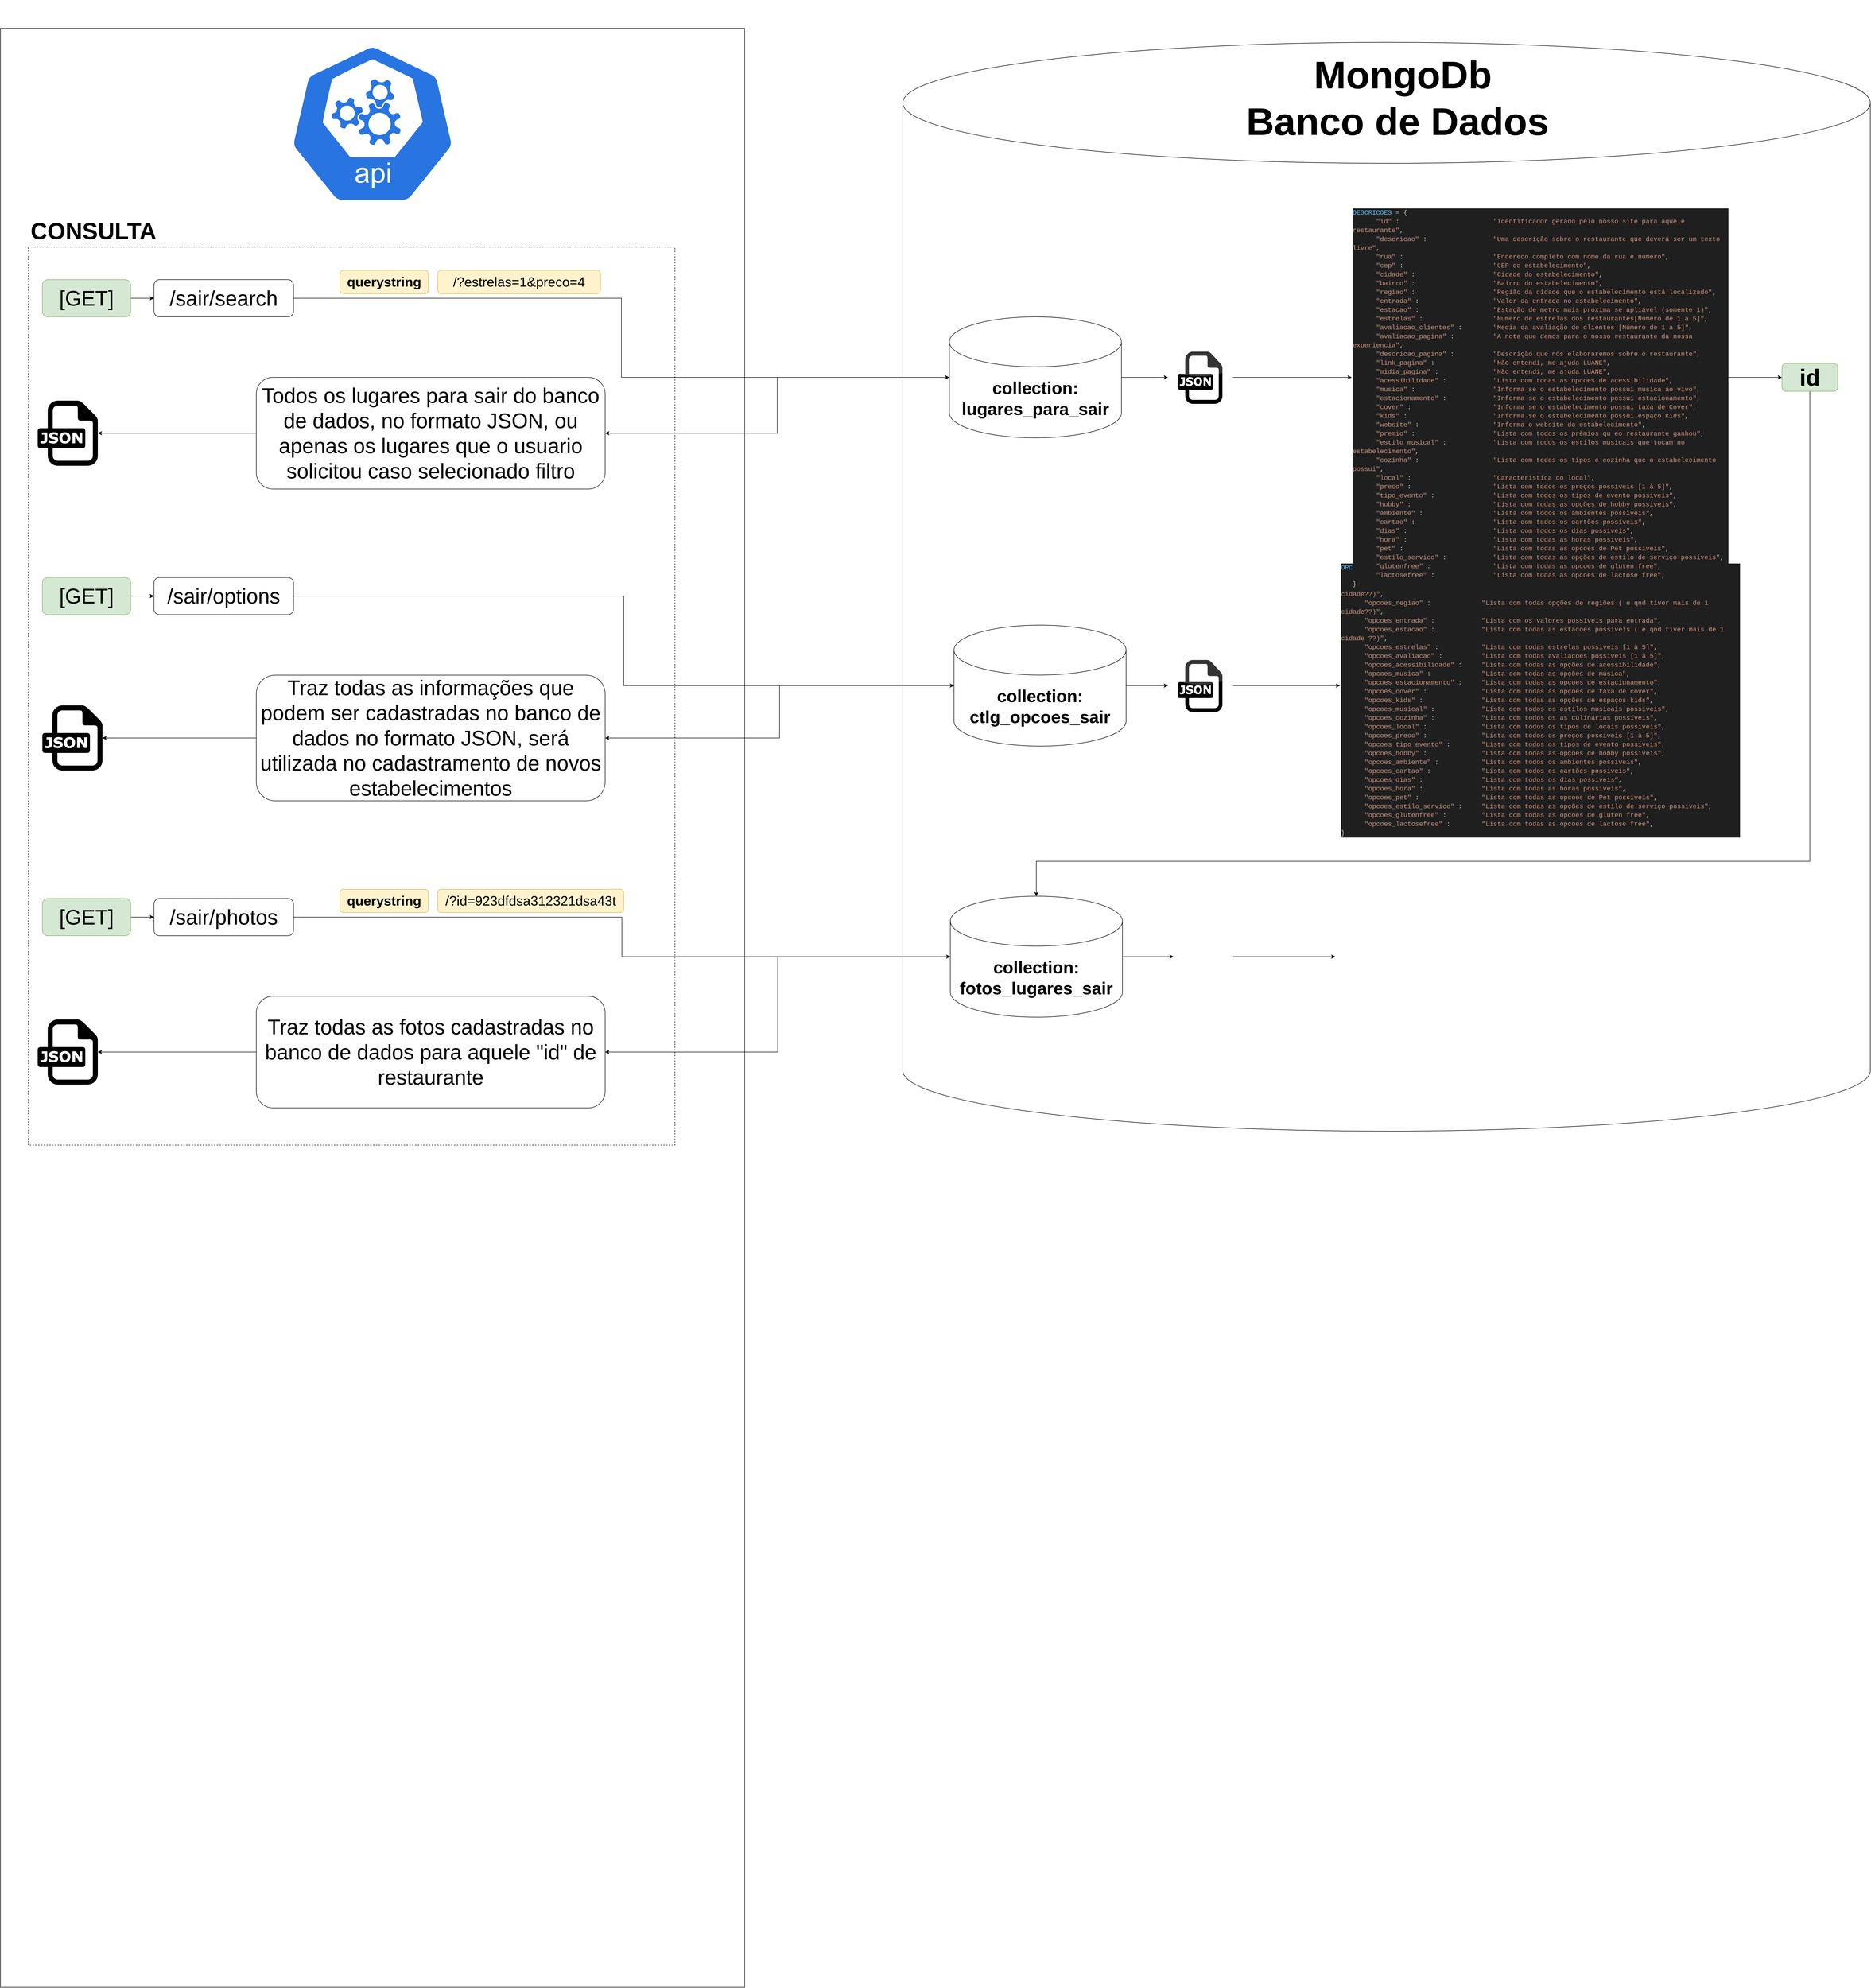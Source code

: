 <mxfile version="22.1.3" type="github">
  <diagram name="Travel And Dine - Banco de Dados" id="l2abdUlIpdZk-L6hSmc2">
    <mxGraphModel dx="3520" dy="2380" grid="1" gridSize="10" guides="1" tooltips="1" connect="1" arrows="1" fold="1" page="1" pageScale="1" pageWidth="50000" pageHeight="50000" math="0" shadow="0">
      <root>
        <mxCell id="0" />
        <mxCell id="1" parent="0" />
        <mxCell id="otfIkombBEl5gzPAVcly-38" value="" style="rounded=1;whiteSpace=wrap;html=1;arcSize=0;" vertex="1" parent="1">
          <mxGeometry x="2610" y="120" width="1600" height="4210" as="geometry" />
        </mxCell>
        <mxCell id="otfIkombBEl5gzPAVcly-69" value="" style="rounded=0;whiteSpace=wrap;html=1;dashed=1;" vertex="1" parent="1">
          <mxGeometry x="2670" y="590" width="1390" height="1930" as="geometry" />
        </mxCell>
        <mxCell id="otfIkombBEl5gzPAVcly-1" value="" style="shape=cylinder3;whiteSpace=wrap;html=1;boundedLbl=1;backgroundOutline=1;size=130;" vertex="1" parent="1">
          <mxGeometry x="4550" y="150" width="2080" height="2340" as="geometry" />
        </mxCell>
        <mxCell id="otfIkombBEl5gzPAVcly-2" value="&lt;span style=&quot;font-size: 83px;&quot;&gt;&lt;b style=&quot;font-size: 83px;&quot;&gt;MongoDb &lt;br&gt;Banco de Dados&amp;nbsp;&lt;/b&gt;&lt;/span&gt;" style="text;html=1;strokeColor=none;fillColor=none;align=center;verticalAlign=middle;whiteSpace=wrap;rounded=0;fontSize=83;" vertex="1" parent="1">
          <mxGeometry x="4975" y="170" width="1300" height="200" as="geometry" />
        </mxCell>
        <mxCell id="otfIkombBEl5gzPAVcly-12" style="edgeStyle=orthogonalEdgeStyle;rounded=0;orthogonalLoop=1;jettySize=auto;html=1;" edge="1" parent="1" source="otfIkombBEl5gzPAVcly-4" target="otfIkombBEl5gzPAVcly-10">
          <mxGeometry relative="1" as="geometry" />
        </mxCell>
        <mxCell id="otfIkombBEl5gzPAVcly-44" style="edgeStyle=orthogonalEdgeStyle;rounded=0;orthogonalLoop=1;jettySize=auto;html=1;entryX=1;entryY=0.5;entryDx=0;entryDy=0;" edge="1" parent="1" source="otfIkombBEl5gzPAVcly-4" target="otfIkombBEl5gzPAVcly-43">
          <mxGeometry relative="1" as="geometry" />
        </mxCell>
        <mxCell id="otfIkombBEl5gzPAVcly-4" value="collection:&lt;br style=&quot;font-size: 37px;&quot;&gt;lugares_para_sair" style="shape=cylinder3;whiteSpace=wrap;html=1;boundedLbl=1;backgroundOutline=1;size=53.667;fontSize=37;fontStyle=1" vertex="1" parent="1">
          <mxGeometry x="4650" y="740" width="370" height="260" as="geometry" />
        </mxCell>
        <mxCell id="otfIkombBEl5gzPAVcly-19" style="edgeStyle=orthogonalEdgeStyle;rounded=0;orthogonalLoop=1;jettySize=auto;html=1;" edge="1" parent="1" source="otfIkombBEl5gzPAVcly-5" target="otfIkombBEl5gzPAVcly-18">
          <mxGeometry relative="1" as="geometry" />
        </mxCell>
        <mxCell id="otfIkombBEl5gzPAVcly-58" style="edgeStyle=orthogonalEdgeStyle;rounded=0;orthogonalLoop=1;jettySize=auto;html=1;entryX=1;entryY=0.5;entryDx=0;entryDy=0;" edge="1" parent="1" source="otfIkombBEl5gzPAVcly-5" target="otfIkombBEl5gzPAVcly-53">
          <mxGeometry relative="1" as="geometry" />
        </mxCell>
        <mxCell id="otfIkombBEl5gzPAVcly-5" value="collection:&lt;br style=&quot;border-color: var(--border-color);&quot;&gt;ctlg_opcoes_sair" style="shape=cylinder3;whiteSpace=wrap;html=1;boundedLbl=1;backgroundOutline=1;size=53.667;fontSize=37;fontStyle=1" vertex="1" parent="1">
          <mxGeometry x="4660" y="1402.5" width="370" height="260" as="geometry" />
        </mxCell>
        <mxCell id="otfIkombBEl5gzPAVcly-28" value="" style="edgeStyle=orthogonalEdgeStyle;rounded=0;orthogonalLoop=1;jettySize=auto;html=1;" edge="1" parent="1" source="otfIkombBEl5gzPAVcly-8" target="otfIkombBEl5gzPAVcly-27">
          <mxGeometry relative="1" as="geometry" />
        </mxCell>
        <mxCell id="otfIkombBEl5gzPAVcly-68" style="edgeStyle=orthogonalEdgeStyle;rounded=0;orthogonalLoop=1;jettySize=auto;html=1;entryX=1;entryY=0.5;entryDx=0;entryDy=0;" edge="1" parent="1" source="otfIkombBEl5gzPAVcly-8" target="otfIkombBEl5gzPAVcly-63">
          <mxGeometry relative="1" as="geometry" />
        </mxCell>
        <mxCell id="otfIkombBEl5gzPAVcly-8" value="collection:&lt;br style=&quot;font-size: 37px;&quot;&gt;fotos_lugares_sair" style="shape=cylinder3;whiteSpace=wrap;html=1;boundedLbl=1;backgroundOutline=1;size=53.667;fontSize=37;fontStyle=1" vertex="1" parent="1">
          <mxGeometry x="4652.13" y="1985" width="370" height="260" as="geometry" />
        </mxCell>
        <mxCell id="otfIkombBEl5gzPAVcly-24" style="edgeStyle=orthogonalEdgeStyle;rounded=0;orthogonalLoop=1;jettySize=auto;html=1;entryX=0;entryY=0.5;entryDx=0;entryDy=0;" edge="1" parent="1" source="otfIkombBEl5gzPAVcly-10" target="otfIkombBEl5gzPAVcly-23">
          <mxGeometry relative="1" as="geometry" />
        </mxCell>
        <mxCell id="otfIkombBEl5gzPAVcly-10" value="" style="dashed=0;outlineConnect=0;html=1;align=center;labelPosition=center;verticalLabelPosition=bottom;verticalAlign=top;shape=mxgraph.webicons.json;gradientColor=none;fillColor=none;" vertex="1" parent="1">
          <mxGeometry x="5120" y="795" width="140.13" height="150" as="geometry" />
        </mxCell>
        <mxCell id="otfIkombBEl5gzPAVcly-22" style="edgeStyle=orthogonalEdgeStyle;rounded=0;orthogonalLoop=1;jettySize=auto;html=1;" edge="1" parent="1" source="otfIkombBEl5gzPAVcly-18" target="otfIkombBEl5gzPAVcly-21">
          <mxGeometry relative="1" as="geometry" />
        </mxCell>
        <mxCell id="otfIkombBEl5gzPAVcly-18" value="" style="dashed=0;outlineConnect=0;html=1;align=center;labelPosition=center;verticalLabelPosition=bottom;verticalAlign=top;shape=mxgraph.webicons.json;gradientColor=none;fillColor=none;" vertex="1" parent="1">
          <mxGeometry x="5120" y="1457.5" width="140.13" height="150" as="geometry" />
        </mxCell>
        <mxCell id="otfIkombBEl5gzPAVcly-21" value="&lt;div style=&quot;color: rgb(204, 204, 204); background-color: rgb(31, 31, 31); font-family: Consolas, &amp;quot;Courier New&amp;quot;, monospace; font-weight: normal; font-size: 14px; line-height: 19px;&quot;&gt;&lt;div&gt;&lt;span style=&quot;color: #4fc1ff;&quot;&gt;OPCOES_DESCRICAO&lt;/span&gt;&lt;span style=&quot;color: #cccccc;&quot;&gt; &lt;/span&gt;&lt;span style=&quot;color: #d4d4d4;&quot;&gt;=&lt;/span&gt;&lt;span style=&quot;color: #cccccc;&quot;&gt; {&lt;/span&gt;&lt;/div&gt;&lt;div&gt;&lt;span style=&quot;color: #cccccc;&quot;&gt;&amp;nbsp; &amp;nbsp; &amp;nbsp; &lt;/span&gt;&lt;span style=&quot;color: #ce9178;&quot;&gt;&quot;opcoes_cidades&quot;&lt;/span&gt;&lt;span style=&quot;color: #cccccc;&quot;&gt; : &amp;nbsp; &amp;nbsp; &amp;nbsp; &amp;nbsp; &amp;nbsp; &amp;nbsp;&lt;/span&gt;&lt;span style=&quot;color: #ce9178;&quot;&gt;&quot;Lista com todas opções de cidades&quot;&lt;/span&gt;&lt;span style=&quot;color: #cccccc;&quot;&gt;,&lt;/span&gt;&lt;/div&gt;&lt;div&gt;&lt;span style=&quot;color: #cccccc;&quot;&gt;&amp;nbsp; &amp;nbsp; &amp;nbsp; &lt;/span&gt;&lt;span style=&quot;color: #ce9178;&quot;&gt;&quot;opcoes_bairro&quot;&lt;/span&gt;&lt;span style=&quot;color: #cccccc;&quot;&gt; : &amp;nbsp; &amp;nbsp; &amp;nbsp; &amp;nbsp; &amp;nbsp; &amp;nbsp; &lt;/span&gt;&lt;span style=&quot;color: #ce9178;&quot;&gt;&quot;Lista com todas opções de bairro ( e qnd tiver mais de 1 cidade??)&quot;&lt;/span&gt;&lt;span style=&quot;color: #cccccc;&quot;&gt;,&lt;/span&gt;&lt;/div&gt;&lt;div&gt;&lt;span style=&quot;color: #cccccc;&quot;&gt;&amp;nbsp; &amp;nbsp; &amp;nbsp; &lt;/span&gt;&lt;span style=&quot;color: #ce9178;&quot;&gt;&quot;opcoes_regiao&quot;&lt;/span&gt;&lt;span style=&quot;color: #cccccc;&quot;&gt; : &amp;nbsp; &amp;nbsp; &amp;nbsp; &amp;nbsp; &amp;nbsp; &amp;nbsp; &lt;/span&gt;&lt;span style=&quot;color: #ce9178;&quot;&gt;&quot;Lista com todas opções de regiões ( e qnd tiver mais de 1 cidade??)&quot;&lt;/span&gt;&lt;span style=&quot;color: #cccccc;&quot;&gt;,&lt;/span&gt;&lt;/div&gt;&lt;div&gt;&lt;span style=&quot;color: #cccccc;&quot;&gt;&amp;nbsp; &amp;nbsp; &amp;nbsp; &lt;/span&gt;&lt;span style=&quot;color: #ce9178;&quot;&gt;&quot;opcoes_entrada&quot;&lt;/span&gt;&lt;span style=&quot;color: #cccccc;&quot;&gt; : &amp;nbsp; &amp;nbsp; &amp;nbsp; &amp;nbsp; &amp;nbsp; &amp;nbsp;&lt;/span&gt;&lt;span style=&quot;color: #ce9178;&quot;&gt;&quot;Lista com os valores possíveis para entrada&quot;&lt;/span&gt;&lt;span style=&quot;color: #cccccc;&quot;&gt;,&lt;/span&gt;&lt;/div&gt;&lt;div&gt;&lt;span style=&quot;color: #cccccc;&quot;&gt;&amp;nbsp; &amp;nbsp; &amp;nbsp; &lt;/span&gt;&lt;span style=&quot;color: #ce9178;&quot;&gt;&quot;opcoes_estacao&quot;&lt;/span&gt;&lt;span style=&quot;color: #cccccc;&quot;&gt; : &amp;nbsp; &amp;nbsp; &amp;nbsp; &amp;nbsp; &amp;nbsp; &amp;nbsp;&lt;/span&gt;&lt;span style=&quot;color: #ce9178;&quot;&gt;&quot;Lista com todas as estacoes possiveis ( e qnd tiver mais de 1 cidade ??)&quot;&lt;/span&gt;&lt;span style=&quot;color: #cccccc;&quot;&gt;,&lt;/span&gt;&lt;/div&gt;&lt;div&gt;&lt;span style=&quot;color: #cccccc;&quot;&gt;&amp;nbsp; &amp;nbsp; &amp;nbsp; &lt;/span&gt;&lt;span style=&quot;color: #ce9178;&quot;&gt;&quot;opcoes_estrelas&quot;&lt;/span&gt;&lt;span style=&quot;color: #cccccc;&quot;&gt; : &amp;nbsp; &amp;nbsp; &amp;nbsp; &amp;nbsp; &amp;nbsp; &lt;/span&gt;&lt;span style=&quot;color: #ce9178;&quot;&gt;&quot;Lista com todas estrelas possiveis [1 à 5]&quot;&lt;/span&gt;&lt;span style=&quot;color: #cccccc;&quot;&gt;,&lt;/span&gt;&lt;/div&gt;&lt;div&gt;&lt;span style=&quot;color: #cccccc;&quot;&gt;&amp;nbsp; &amp;nbsp; &amp;nbsp; &lt;/span&gt;&lt;span style=&quot;color: #ce9178;&quot;&gt;&quot;opcoes_avaliacao&quot;&lt;/span&gt;&lt;span style=&quot;color: #cccccc;&quot;&gt; : &amp;nbsp; &amp;nbsp; &amp;nbsp; &amp;nbsp; &amp;nbsp;&lt;/span&gt;&lt;span style=&quot;color: #ce9178;&quot;&gt;&quot;Lista com todas avaliacoes possiveis [1 à 5]&quot;&lt;/span&gt;&lt;span style=&quot;color: #cccccc;&quot;&gt;,&lt;/span&gt;&lt;/div&gt;&lt;div&gt;&lt;span style=&quot;color: #cccccc;&quot;&gt;&amp;nbsp; &amp;nbsp; &amp;nbsp; &lt;/span&gt;&lt;span style=&quot;color: #ce9178;&quot;&gt;&quot;opcoes_acessibilidade&quot;&lt;/span&gt;&lt;span style=&quot;color: #cccccc;&quot;&gt; : &amp;nbsp; &amp;nbsp; &lt;/span&gt;&lt;span style=&quot;color: #ce9178;&quot;&gt;&quot;Lista com todas as opções de acessibilidade&quot;&lt;/span&gt;&lt;span style=&quot;color: #cccccc;&quot;&gt;,&lt;/span&gt;&lt;/div&gt;&lt;div&gt;&lt;span style=&quot;color: #cccccc;&quot;&gt;&amp;nbsp; &amp;nbsp; &amp;nbsp; &lt;/span&gt;&lt;span style=&quot;color: #ce9178;&quot;&gt;&quot;opcoes_musica&quot;&lt;/span&gt;&lt;span style=&quot;color: #cccccc;&quot;&gt; : &amp;nbsp; &amp;nbsp; &amp;nbsp; &amp;nbsp; &amp;nbsp; &amp;nbsp; &lt;/span&gt;&lt;span style=&quot;color: #ce9178;&quot;&gt;&quot;Lista com todas as opções de música&quot;&lt;/span&gt;&lt;span style=&quot;color: #cccccc;&quot;&gt;,&lt;/span&gt;&lt;/div&gt;&lt;div&gt;&lt;span style=&quot;color: #cccccc;&quot;&gt;&amp;nbsp; &amp;nbsp; &amp;nbsp; &lt;/span&gt;&lt;span style=&quot;color: #ce9178;&quot;&gt;&quot;opcoes_estacionamento&quot;&lt;/span&gt;&lt;span style=&quot;color: #cccccc;&quot;&gt; : &amp;nbsp; &amp;nbsp; &lt;/span&gt;&lt;span style=&quot;color: #ce9178;&quot;&gt;&quot;Lista com todas as opcoes de estacionamento&quot;&lt;/span&gt;&lt;span style=&quot;color: #cccccc;&quot;&gt;,&lt;/span&gt;&lt;/div&gt;&lt;div&gt;&lt;span style=&quot;color: #cccccc;&quot;&gt;&amp;nbsp; &amp;nbsp; &amp;nbsp; &lt;/span&gt;&lt;span style=&quot;color: #ce9178;&quot;&gt;&quot;opcoes_cover&quot;&lt;/span&gt;&lt;span style=&quot;color: #cccccc;&quot;&gt; : &amp;nbsp; &amp;nbsp; &amp;nbsp; &amp;nbsp; &amp;nbsp; &amp;nbsp; &amp;nbsp;&lt;/span&gt;&lt;span style=&quot;color: #ce9178;&quot;&gt;&quot;Lista com todas as opções de taxa de cover&quot;&lt;/span&gt;&lt;span style=&quot;color: #cccccc;&quot;&gt;,&lt;/span&gt;&lt;/div&gt;&lt;div&gt;&lt;span style=&quot;color: #cccccc;&quot;&gt;&amp;nbsp; &amp;nbsp; &amp;nbsp; &lt;/span&gt;&lt;span style=&quot;color: #ce9178;&quot;&gt;&quot;opcoes_kids&quot;&lt;/span&gt;&lt;span style=&quot;color: #cccccc;&quot;&gt; : &amp;nbsp; &amp;nbsp; &amp;nbsp; &amp;nbsp; &amp;nbsp; &amp;nbsp; &amp;nbsp; &lt;/span&gt;&lt;span style=&quot;color: #ce9178;&quot;&gt;&quot;Lista com todas as opções de espaços kids&quot;&lt;/span&gt;&lt;span style=&quot;color: #cccccc;&quot;&gt;,&lt;/span&gt;&lt;/div&gt;&lt;div&gt;&lt;span style=&quot;color: #cccccc;&quot;&gt;&amp;nbsp; &amp;nbsp; &amp;nbsp; &lt;/span&gt;&lt;span style=&quot;color: #ce9178;&quot;&gt;&quot;opcoes_musical&quot;&lt;/span&gt;&lt;span style=&quot;color: #cccccc;&quot;&gt; : &amp;nbsp; &amp;nbsp; &amp;nbsp; &amp;nbsp; &amp;nbsp; &amp;nbsp;&lt;/span&gt;&lt;span style=&quot;color: #ce9178;&quot;&gt;&quot;Lista com todos os estilos musicais possíveis&quot;&lt;/span&gt;&lt;span style=&quot;color: #cccccc;&quot;&gt;,&lt;/span&gt;&lt;/div&gt;&lt;div&gt;&lt;span style=&quot;color: #cccccc;&quot;&gt;&amp;nbsp; &amp;nbsp; &amp;nbsp; &lt;/span&gt;&lt;span style=&quot;color: #ce9178;&quot;&gt;&quot;opcoes_cozinha&quot;&lt;/span&gt;&lt;span style=&quot;color: #cccccc;&quot;&gt; : &amp;nbsp; &amp;nbsp; &amp;nbsp; &amp;nbsp; &amp;nbsp; &amp;nbsp;&lt;/span&gt;&lt;span style=&quot;color: #ce9178;&quot;&gt;&quot;Lista com todos os as culinárias possíveis&quot;&lt;/span&gt;&lt;span style=&quot;color: #cccccc;&quot;&gt;,&lt;/span&gt;&lt;/div&gt;&lt;div&gt;&lt;span style=&quot;color: #cccccc;&quot;&gt;&amp;nbsp; &amp;nbsp; &amp;nbsp; &lt;/span&gt;&lt;span style=&quot;color: #ce9178;&quot;&gt;&quot;opcoes_local&quot;&lt;/span&gt;&lt;span style=&quot;color: #cccccc;&quot;&gt; : &amp;nbsp; &amp;nbsp; &amp;nbsp; &amp;nbsp; &amp;nbsp; &amp;nbsp; &amp;nbsp;&lt;/span&gt;&lt;span style=&quot;color: #ce9178;&quot;&gt;&quot;Lista com todos os tipos de locais possíveis&quot;&lt;/span&gt;&lt;span style=&quot;color: #cccccc;&quot;&gt;,&lt;/span&gt;&lt;/div&gt;&lt;div&gt;&lt;span style=&quot;color: #cccccc;&quot;&gt;&amp;nbsp; &amp;nbsp; &amp;nbsp; &lt;/span&gt;&lt;span style=&quot;color: #ce9178;&quot;&gt;&quot;opcoes_preco&quot;&lt;/span&gt;&lt;span style=&quot;color: #cccccc;&quot;&gt; : &amp;nbsp; &amp;nbsp; &amp;nbsp; &amp;nbsp; &amp;nbsp; &amp;nbsp; &amp;nbsp;&lt;/span&gt;&lt;span style=&quot;color: #ce9178;&quot;&gt;&quot;Lista com todos os preços possíveis [1 à 5]&quot;&lt;/span&gt;&lt;span style=&quot;color: #cccccc;&quot;&gt;,&lt;/span&gt;&lt;/div&gt;&lt;div&gt;&lt;span style=&quot;color: #cccccc;&quot;&gt;&amp;nbsp; &amp;nbsp; &amp;nbsp; &lt;/span&gt;&lt;span style=&quot;color: #ce9178;&quot;&gt;&quot;opcoes_tipo_evento&quot;&lt;/span&gt;&lt;span style=&quot;color: #cccccc;&quot;&gt; : &amp;nbsp; &amp;nbsp; &amp;nbsp; &amp;nbsp;&lt;/span&gt;&lt;span style=&quot;color: #ce9178;&quot;&gt;&quot;Lista com todos os tipos de evento possíveis&quot;&lt;/span&gt;&lt;span style=&quot;color: #cccccc;&quot;&gt;,&lt;/span&gt;&lt;/div&gt;&lt;div&gt;&lt;span style=&quot;color: #cccccc;&quot;&gt;&amp;nbsp; &amp;nbsp; &amp;nbsp; &lt;/span&gt;&lt;span style=&quot;color: #ce9178;&quot;&gt;&quot;opcoes_hobby&quot;&lt;/span&gt;&lt;span style=&quot;color: #cccccc;&quot;&gt; : &amp;nbsp; &amp;nbsp; &amp;nbsp; &amp;nbsp; &amp;nbsp; &amp;nbsp; &amp;nbsp;&lt;/span&gt;&lt;span style=&quot;color: #ce9178;&quot;&gt;&quot;Lista com todas as opções de hobby possiveis&quot;&lt;/span&gt;&lt;span style=&quot;color: #cccccc;&quot;&gt;,&lt;/span&gt;&lt;/div&gt;&lt;div&gt;&lt;span style=&quot;color: #cccccc;&quot;&gt;&amp;nbsp; &amp;nbsp; &amp;nbsp; &lt;/span&gt;&lt;span style=&quot;color: #ce9178;&quot;&gt;&quot;opcoes_ambiente&quot;&lt;/span&gt;&lt;span style=&quot;color: #cccccc;&quot;&gt; : &amp;nbsp; &amp;nbsp; &amp;nbsp; &amp;nbsp; &amp;nbsp; &lt;/span&gt;&lt;span style=&quot;color: #ce9178;&quot;&gt;&quot;Lista com todos os ambientes possíveis&quot;&lt;/span&gt;&lt;span style=&quot;color: #cccccc;&quot;&gt;,&lt;/span&gt;&lt;/div&gt;&lt;div&gt;&lt;span style=&quot;color: #cccccc;&quot;&gt;&amp;nbsp; &amp;nbsp; &amp;nbsp; &lt;/span&gt;&lt;span style=&quot;color: #ce9178;&quot;&gt;&quot;opcoes_cartao&quot;&lt;/span&gt;&lt;span style=&quot;color: #cccccc;&quot;&gt; : &amp;nbsp; &amp;nbsp; &amp;nbsp; &amp;nbsp; &amp;nbsp; &amp;nbsp; &lt;/span&gt;&lt;span style=&quot;color: #ce9178;&quot;&gt;&quot;Lista com todos os cartões possíveis&quot;&lt;/span&gt;&lt;span style=&quot;color: #cccccc;&quot;&gt;,&lt;/span&gt;&lt;/div&gt;&lt;div&gt;&lt;span style=&quot;color: #cccccc;&quot;&gt;&amp;nbsp; &amp;nbsp; &amp;nbsp; &lt;/span&gt;&lt;span style=&quot;color: #ce9178;&quot;&gt;&quot;opcoes_dias&quot;&lt;/span&gt;&lt;span style=&quot;color: #cccccc;&quot;&gt; : &amp;nbsp; &amp;nbsp; &amp;nbsp; &amp;nbsp; &amp;nbsp; &amp;nbsp; &amp;nbsp; &lt;/span&gt;&lt;span style=&quot;color: #ce9178;&quot;&gt;&quot;Lista com todos os dias possiveis&quot;&lt;/span&gt;&lt;span style=&quot;color: #cccccc;&quot;&gt;,&lt;/span&gt;&lt;/div&gt;&lt;div&gt;&lt;span style=&quot;color: #cccccc;&quot;&gt;&amp;nbsp; &amp;nbsp; &amp;nbsp; &lt;/span&gt;&lt;span style=&quot;color: #ce9178;&quot;&gt;&quot;opcoes_hora&quot;&lt;/span&gt;&lt;span style=&quot;color: #cccccc;&quot;&gt; : &amp;nbsp; &amp;nbsp; &amp;nbsp; &amp;nbsp; &amp;nbsp; &amp;nbsp; &amp;nbsp; &lt;/span&gt;&lt;span style=&quot;color: #ce9178;&quot;&gt;&quot;Lista com todas as horas possíveis&quot;&lt;/span&gt;&lt;span style=&quot;color: #cccccc;&quot;&gt;,&lt;/span&gt;&lt;/div&gt;&lt;div&gt;&lt;span style=&quot;color: #cccccc;&quot;&gt;&amp;nbsp; &amp;nbsp; &amp;nbsp; &lt;/span&gt;&lt;span style=&quot;color: #ce9178;&quot;&gt;&quot;opcoes_pet&quot;&lt;/span&gt;&lt;span style=&quot;color: #cccccc;&quot;&gt; : &amp;nbsp; &amp;nbsp; &amp;nbsp; &amp;nbsp; &amp;nbsp; &amp;nbsp; &amp;nbsp; &amp;nbsp;&lt;/span&gt;&lt;span style=&quot;color: #ce9178;&quot;&gt;&quot;Lista com todas as opcoes de Pet possíveis&quot;&lt;/span&gt;&lt;span style=&quot;color: #cccccc;&quot;&gt;,&lt;/span&gt;&lt;/div&gt;&lt;div&gt;&lt;span style=&quot;color: #cccccc;&quot;&gt;&amp;nbsp; &amp;nbsp; &amp;nbsp; &lt;/span&gt;&lt;span style=&quot;color: #ce9178;&quot;&gt;&quot;opcoes_estilo_servico&quot;&lt;/span&gt;&lt;span style=&quot;color: #cccccc;&quot;&gt; : &amp;nbsp; &amp;nbsp; &lt;/span&gt;&lt;span style=&quot;color: #ce9178;&quot;&gt;&quot;Lista com todas as opções de estilo de serviço possíveis&quot;&lt;/span&gt;&lt;span style=&quot;color: #cccccc;&quot;&gt;,&lt;/span&gt;&lt;/div&gt;&lt;div&gt;&lt;span style=&quot;color: #cccccc;&quot;&gt;&amp;nbsp; &amp;nbsp; &amp;nbsp; &lt;/span&gt;&lt;span style=&quot;color: #ce9178;&quot;&gt;&quot;opcoes_glutenfree&quot;&lt;/span&gt;&lt;span style=&quot;color: #cccccc;&quot;&gt; : &amp;nbsp; &amp;nbsp; &amp;nbsp; &amp;nbsp; &lt;/span&gt;&lt;span style=&quot;color: #ce9178;&quot;&gt;&quot;Lista com todas as opcoes de gluten free&quot;&lt;/span&gt;&lt;span style=&quot;color: #cccccc;&quot;&gt;,&lt;/span&gt;&lt;/div&gt;&lt;div&gt;&lt;span style=&quot;color: #cccccc;&quot;&gt;&amp;nbsp; &amp;nbsp; &amp;nbsp; &lt;/span&gt;&lt;span style=&quot;color: #ce9178;&quot;&gt;&quot;opcoes_lactosefree&quot;&lt;/span&gt;&lt;span style=&quot;color: #cccccc;&quot;&gt; : &amp;nbsp; &amp;nbsp; &amp;nbsp; &amp;nbsp;&lt;/span&gt;&lt;span style=&quot;color: #ce9178;&quot;&gt;&quot;Lista com todas as opcoes de lactose free&quot;&lt;/span&gt;&lt;span style=&quot;color: #cccccc;&quot;&gt;,&lt;/span&gt;&lt;/div&gt;&lt;div&gt;&lt;span style=&quot;color: #cccccc;&quot;&gt;}&lt;/span&gt;&lt;/div&gt;&lt;/div&gt;" style="text;whiteSpace=wrap;html=1;" vertex="1" parent="1">
          <mxGeometry x="5490" y="1262.5" width="860" height="540" as="geometry" />
        </mxCell>
        <mxCell id="otfIkombBEl5gzPAVcly-26" value="" style="edgeStyle=orthogonalEdgeStyle;rounded=0;orthogonalLoop=1;jettySize=auto;html=1;" edge="1" parent="1" source="otfIkombBEl5gzPAVcly-23" target="otfIkombBEl5gzPAVcly-25">
          <mxGeometry relative="1" as="geometry" />
        </mxCell>
        <mxCell id="otfIkombBEl5gzPAVcly-23" value="&lt;div style=&quot;color: rgb(204, 204, 204); background-color: rgb(31, 31, 31); font-family: Consolas, &amp;quot;Courier New&amp;quot;, monospace; font-weight: normal; font-size: 14px; line-height: 19px;&quot;&gt;&lt;div&gt;&lt;span style=&quot;color: #4fc1ff;&quot;&gt;DESCRICOES&lt;/span&gt;&lt;span style=&quot;color: #cccccc;&quot;&gt; &lt;/span&gt;&lt;span style=&quot;color: #d4d4d4;&quot;&gt;=&lt;/span&gt;&lt;span style=&quot;color: #cccccc;&quot;&gt; {&lt;/span&gt;&lt;/div&gt;&lt;div&gt;&lt;span style=&quot;color: #cccccc;&quot;&gt;&amp;nbsp; &amp;nbsp; &amp;nbsp; &lt;/span&gt;&lt;span style=&quot;color: #ce9178;&quot;&gt;&quot;id&quot;&lt;/span&gt;&lt;span style=&quot;color: #cccccc;&quot;&gt; : &amp;nbsp; &amp;nbsp; &amp;nbsp; &amp;nbsp; &amp;nbsp; &amp;nbsp; &amp;nbsp; &amp;nbsp; &amp;nbsp; &amp;nbsp; &amp;nbsp; &amp;nbsp;&lt;/span&gt;&lt;span style=&quot;color: #ce9178;&quot;&gt;&quot;Identificador gerado pelo nosso site para aquele restaurante&quot;&lt;/span&gt;&lt;span style=&quot;color: #cccccc;&quot;&gt;,&lt;/span&gt;&lt;/div&gt;&lt;div&gt;&lt;span style=&quot;color: #cccccc;&quot;&gt;&amp;nbsp; &amp;nbsp; &amp;nbsp; &lt;/span&gt;&lt;span style=&quot;color: #ce9178;&quot;&gt;&quot;descricao&quot;&lt;/span&gt;&lt;span style=&quot;color: #cccccc;&quot;&gt; : &amp;nbsp; &amp;nbsp; &amp;nbsp; &amp;nbsp; &amp;nbsp; &amp;nbsp; &amp;nbsp; &amp;nbsp; &lt;/span&gt;&lt;span style=&quot;color: #ce9178;&quot;&gt;&quot;Uma descrição sobre o restaurante que deverá ser um texto livre&quot;&lt;/span&gt;&lt;span style=&quot;color: #cccccc;&quot;&gt;,&lt;/span&gt;&lt;/div&gt;&lt;div&gt;&lt;span style=&quot;color: #cccccc;&quot;&gt;&amp;nbsp; &amp;nbsp; &amp;nbsp; &lt;/span&gt;&lt;span style=&quot;color: #ce9178;&quot;&gt;&quot;rua&quot;&lt;/span&gt;&lt;span style=&quot;color: #cccccc;&quot;&gt; : &amp;nbsp; &amp;nbsp; &amp;nbsp; &amp;nbsp; &amp;nbsp; &amp;nbsp; &amp;nbsp; &amp;nbsp; &amp;nbsp; &amp;nbsp; &amp;nbsp; &lt;/span&gt;&lt;span style=&quot;color: #ce9178;&quot;&gt;&quot;Endereco completo com nome da rua e numero&quot;&lt;/span&gt;&lt;span style=&quot;color: #cccccc;&quot;&gt;,&lt;/span&gt;&lt;/div&gt;&lt;div&gt;&lt;span style=&quot;color: #cccccc;&quot;&gt;&amp;nbsp; &amp;nbsp; &amp;nbsp; &lt;/span&gt;&lt;span style=&quot;color: #ce9178;&quot;&gt;&quot;cep&quot;&lt;/span&gt;&lt;span style=&quot;color: #cccccc;&quot;&gt; : &amp;nbsp; &amp;nbsp; &amp;nbsp; &amp;nbsp; &amp;nbsp; &amp;nbsp; &amp;nbsp; &amp;nbsp; &amp;nbsp; &amp;nbsp; &amp;nbsp; &lt;/span&gt;&lt;span style=&quot;color: #ce9178;&quot;&gt;&quot;CEP do estabelecimento&quot;&lt;/span&gt;&lt;span style=&quot;color: #cccccc;&quot;&gt;,&lt;/span&gt;&lt;/div&gt;&lt;div&gt;&lt;span style=&quot;color: #cccccc;&quot;&gt;&amp;nbsp; &amp;nbsp; &amp;nbsp; &lt;/span&gt;&lt;span style=&quot;color: #ce9178;&quot;&gt;&quot;cidade&quot;&lt;/span&gt;&lt;span style=&quot;color: #cccccc;&quot;&gt; : &amp;nbsp; &amp;nbsp; &amp;nbsp; &amp;nbsp; &amp;nbsp; &amp;nbsp; &amp;nbsp; &amp;nbsp; &amp;nbsp; &amp;nbsp;&lt;/span&gt;&lt;span style=&quot;color: #ce9178;&quot;&gt;&quot;Cidade do estabelecimento&quot;&lt;/span&gt;&lt;span style=&quot;color: #cccccc;&quot;&gt;,&lt;/span&gt;&lt;/div&gt;&lt;div&gt;&lt;span style=&quot;color: #cccccc;&quot;&gt;&amp;nbsp; &amp;nbsp; &amp;nbsp; &lt;/span&gt;&lt;span style=&quot;color: #ce9178;&quot;&gt;&quot;bairro&quot;&lt;/span&gt;&lt;span style=&quot;color: #cccccc;&quot;&gt; : &amp;nbsp; &amp;nbsp; &amp;nbsp; &amp;nbsp; &amp;nbsp; &amp;nbsp; &amp;nbsp; &amp;nbsp; &amp;nbsp; &amp;nbsp;&lt;/span&gt;&lt;span style=&quot;color: #ce9178;&quot;&gt;&quot;Bairro do estabelecimento&quot;&lt;/span&gt;&lt;span style=&quot;color: #cccccc;&quot;&gt;,&lt;/span&gt;&lt;/div&gt;&lt;div&gt;&lt;span style=&quot;color: #cccccc;&quot;&gt;&amp;nbsp; &amp;nbsp; &amp;nbsp; &lt;/span&gt;&lt;span style=&quot;color: #ce9178;&quot;&gt;&quot;regiao&quot;&lt;/span&gt;&lt;span style=&quot;color: #cccccc;&quot;&gt; : &amp;nbsp; &amp;nbsp; &amp;nbsp; &amp;nbsp; &amp;nbsp; &amp;nbsp; &amp;nbsp; &amp;nbsp; &amp;nbsp; &amp;nbsp;&lt;/span&gt;&lt;span style=&quot;color: #ce9178;&quot;&gt;&quot;Região da cidade que o estabelecimento está localizado&quot;&lt;/span&gt;&lt;span style=&quot;color: #cccccc;&quot;&gt;,&lt;/span&gt;&lt;/div&gt;&lt;div&gt;&lt;span style=&quot;color: #cccccc;&quot;&gt;&amp;nbsp; &amp;nbsp; &amp;nbsp; &lt;/span&gt;&lt;span style=&quot;color: #ce9178;&quot;&gt;&quot;entrada&quot;&lt;/span&gt;&lt;span style=&quot;color: #cccccc;&quot;&gt; : &amp;nbsp; &amp;nbsp; &amp;nbsp; &amp;nbsp; &amp;nbsp; &amp;nbsp; &amp;nbsp; &amp;nbsp; &amp;nbsp; &lt;/span&gt;&lt;span style=&quot;color: #ce9178;&quot;&gt;&quot;Valor da entrada no estabelecimento&quot;&lt;/span&gt;&lt;span style=&quot;color: #cccccc;&quot;&gt;,&lt;/span&gt;&lt;/div&gt;&lt;div&gt;&lt;span style=&quot;color: #cccccc;&quot;&gt;&amp;nbsp; &amp;nbsp; &amp;nbsp; &lt;/span&gt;&lt;span style=&quot;color: #ce9178;&quot;&gt;&quot;estacao&quot;&lt;/span&gt;&lt;span style=&quot;color: #cccccc;&quot;&gt; : &amp;nbsp; &amp;nbsp; &amp;nbsp; &amp;nbsp; &amp;nbsp; &amp;nbsp; &amp;nbsp; &amp;nbsp; &amp;nbsp; &lt;/span&gt;&lt;span style=&quot;color: #ce9178;&quot;&gt;&quot;Estação de metro mais próxima se apliável (somente 1)&quot;&lt;/span&gt;&lt;span style=&quot;color: #cccccc;&quot;&gt;,&lt;/span&gt;&lt;/div&gt;&lt;div&gt;&lt;span style=&quot;color: #cccccc;&quot;&gt;&amp;nbsp; &amp;nbsp; &amp;nbsp; &lt;/span&gt;&lt;span style=&quot;color: #ce9178;&quot;&gt;&quot;estrelas&quot;&lt;/span&gt;&lt;span style=&quot;color: #cccccc;&quot;&gt; : &amp;nbsp; &amp;nbsp; &amp;nbsp; &amp;nbsp; &amp;nbsp; &amp;nbsp; &amp;nbsp; &amp;nbsp; &amp;nbsp;&lt;/span&gt;&lt;span style=&quot;color: #ce9178;&quot;&gt;&quot;Numero de estrelas dos restaurantes[Número de 1 a 5]&quot;&lt;/span&gt;&lt;span style=&quot;color: #cccccc;&quot;&gt;,&lt;/span&gt;&lt;/div&gt;&lt;div&gt;&lt;span style=&quot;color: #cccccc;&quot;&gt;&amp;nbsp; &amp;nbsp; &amp;nbsp; &lt;/span&gt;&lt;span style=&quot;color: #ce9178;&quot;&gt;&quot;avaliacao_clientes&quot;&lt;/span&gt;&lt;span style=&quot;color: #cccccc;&quot;&gt; : &amp;nbsp; &amp;nbsp; &amp;nbsp; &amp;nbsp;&lt;/span&gt;&lt;span style=&quot;color: #ce9178;&quot;&gt;&quot;Media da avaliação de clientes [Número de 1 a 5]&quot;&lt;/span&gt;&lt;span style=&quot;color: #cccccc;&quot;&gt;,&lt;/span&gt;&lt;/div&gt;&lt;div&gt;&lt;span style=&quot;color: #cccccc;&quot;&gt;&amp;nbsp; &amp;nbsp; &amp;nbsp; &lt;/span&gt;&lt;span style=&quot;color: #ce9178;&quot;&gt;&quot;avaliacao_pagina&quot;&lt;/span&gt;&lt;span style=&quot;color: #cccccc;&quot;&gt; : &amp;nbsp; &amp;nbsp; &amp;nbsp; &amp;nbsp; &amp;nbsp;&lt;/span&gt;&lt;span style=&quot;color: #ce9178;&quot;&gt;&quot;A nota que demos para o nosso restaurante da nossa experiencia&quot;&lt;/span&gt;&lt;span style=&quot;color: #cccccc;&quot;&gt;,&lt;/span&gt;&lt;/div&gt;&lt;div&gt;&lt;span style=&quot;color: #cccccc;&quot;&gt;&amp;nbsp; &amp;nbsp; &amp;nbsp; &lt;/span&gt;&lt;span style=&quot;color: #ce9178;&quot;&gt;&quot;descricao_pagina&quot;&lt;/span&gt;&lt;span style=&quot;color: #cccccc;&quot;&gt; : &amp;nbsp; &amp;nbsp; &amp;nbsp; &amp;nbsp; &amp;nbsp;&lt;/span&gt;&lt;span style=&quot;color: #ce9178;&quot;&gt;&quot;Descrição que nós elaboraremos sobre o restaurante&quot;&lt;/span&gt;&lt;span style=&quot;color: #cccccc;&quot;&gt;,&lt;/span&gt;&lt;/div&gt;&lt;div&gt;&lt;span style=&quot;color: #cccccc;&quot;&gt;&amp;nbsp; &amp;nbsp; &amp;nbsp; &lt;/span&gt;&lt;span style=&quot;color: #ce9178;&quot;&gt;&quot;link_pagina&quot;&lt;/span&gt;&lt;span style=&quot;color: #cccccc;&quot;&gt; : &amp;nbsp; &amp;nbsp; &amp;nbsp; &amp;nbsp; &amp;nbsp; &amp;nbsp; &amp;nbsp; &lt;/span&gt;&lt;span style=&quot;color: #ce9178;&quot;&gt;&quot;Não entendi, me ajuda LUANE&quot;&lt;/span&gt;&lt;span style=&quot;color: #cccccc;&quot;&gt;,&lt;/span&gt;&lt;/div&gt;&lt;div&gt;&lt;span style=&quot;color: #cccccc;&quot;&gt;&amp;nbsp; &amp;nbsp; &amp;nbsp; &lt;/span&gt;&lt;span style=&quot;color: #ce9178;&quot;&gt;&quot;midia_pagina&quot;&lt;/span&gt;&lt;span style=&quot;color: #cccccc;&quot;&gt; : &amp;nbsp; &amp;nbsp; &amp;nbsp; &amp;nbsp; &amp;nbsp; &amp;nbsp; &amp;nbsp;&lt;/span&gt;&lt;span style=&quot;color: #ce9178;&quot;&gt;&quot;Não entendi, me ajuda LUANE&quot;&lt;/span&gt;&lt;span style=&quot;color: #cccccc;&quot;&gt;,&lt;/span&gt;&lt;/div&gt;&lt;div&gt;&lt;span style=&quot;color: #cccccc;&quot;&gt;&amp;nbsp; &amp;nbsp; &amp;nbsp; &lt;/span&gt;&lt;span style=&quot;color: #ce9178;&quot;&gt;&quot;acessibilidade&quot;&lt;/span&gt;&lt;span style=&quot;color: #cccccc;&quot;&gt; : &amp;nbsp; &amp;nbsp; &amp;nbsp; &amp;nbsp; &amp;nbsp; &amp;nbsp;&lt;/span&gt;&lt;span style=&quot;color: #ce9178;&quot;&gt;&quot;Lista com todas as opcoes de acessibilidade&quot;&lt;/span&gt;&lt;span style=&quot;color: #cccccc;&quot;&gt;,&lt;/span&gt;&lt;/div&gt;&lt;div&gt;&lt;span style=&quot;color: #cccccc;&quot;&gt;&amp;nbsp; &amp;nbsp; &amp;nbsp; &lt;/span&gt;&lt;span style=&quot;color: #ce9178;&quot;&gt;&quot;musica&quot;&lt;/span&gt;&lt;span style=&quot;color: #cccccc;&quot;&gt; : &amp;nbsp; &amp;nbsp; &amp;nbsp; &amp;nbsp; &amp;nbsp; &amp;nbsp; &amp;nbsp; &amp;nbsp; &amp;nbsp; &amp;nbsp;&lt;/span&gt;&lt;span style=&quot;color: #ce9178;&quot;&gt;&quot;Informa se o estabelecimento possui musica ao vivo&quot;&lt;/span&gt;&lt;span style=&quot;color: #cccccc;&quot;&gt;,&lt;/span&gt;&lt;/div&gt;&lt;div&gt;&lt;span style=&quot;color: #cccccc;&quot;&gt;&amp;nbsp; &amp;nbsp; &amp;nbsp; &lt;/span&gt;&lt;span style=&quot;color: #ce9178;&quot;&gt;&quot;estacionamento&quot;&lt;/span&gt;&lt;span style=&quot;color: #cccccc;&quot;&gt; : &amp;nbsp; &amp;nbsp; &amp;nbsp; &amp;nbsp; &amp;nbsp; &amp;nbsp;&lt;/span&gt;&lt;span style=&quot;color: #ce9178;&quot;&gt;&quot;Informa se o estabelecimento possui estacionamento&quot;&lt;/span&gt;&lt;span style=&quot;color: #cccccc;&quot;&gt;,&lt;/span&gt;&lt;/div&gt;&lt;div&gt;&lt;span style=&quot;color: #cccccc;&quot;&gt;&amp;nbsp; &amp;nbsp; &amp;nbsp; &lt;/span&gt;&lt;span style=&quot;color: #ce9178;&quot;&gt;&quot;cover&quot;&lt;/span&gt;&lt;span style=&quot;color: #cccccc;&quot;&gt; : &amp;nbsp; &amp;nbsp; &amp;nbsp; &amp;nbsp; &amp;nbsp; &amp;nbsp; &amp;nbsp; &amp;nbsp; &amp;nbsp; &amp;nbsp; &lt;/span&gt;&lt;span style=&quot;color: #ce9178;&quot;&gt;&quot;Informa se o estabelecimento possui taxa de Cover&quot;&lt;/span&gt;&lt;span style=&quot;color: #cccccc;&quot;&gt;,&lt;/span&gt;&lt;/div&gt;&lt;div&gt;&lt;span style=&quot;color: #cccccc;&quot;&gt;&amp;nbsp; &amp;nbsp; &amp;nbsp; &lt;/span&gt;&lt;span style=&quot;color: #ce9178;&quot;&gt;&quot;kids&quot;&lt;/span&gt;&lt;span style=&quot;color: #cccccc;&quot;&gt; : &amp;nbsp; &amp;nbsp; &amp;nbsp; &amp;nbsp; &amp;nbsp; &amp;nbsp; &amp;nbsp; &amp;nbsp; &amp;nbsp; &amp;nbsp; &amp;nbsp;&lt;/span&gt;&lt;span style=&quot;color: #ce9178;&quot;&gt;&quot;Informa se o estabelecimento possui espaço Kids&quot;&lt;/span&gt;&lt;span style=&quot;color: #cccccc;&quot;&gt;,&lt;/span&gt;&lt;/div&gt;&lt;div&gt;&lt;span style=&quot;color: #cccccc;&quot;&gt;&amp;nbsp; &amp;nbsp; &amp;nbsp; &lt;/span&gt;&lt;span style=&quot;color: #ce9178;&quot;&gt;&quot;website&quot;&lt;/span&gt;&lt;span style=&quot;color: #cccccc;&quot;&gt; : &amp;nbsp; &amp;nbsp; &amp;nbsp; &amp;nbsp; &amp;nbsp; &amp;nbsp; &amp;nbsp; &amp;nbsp; &amp;nbsp; &lt;/span&gt;&lt;span style=&quot;color: #ce9178;&quot;&gt;&quot;Informa o website do estabelecimento&quot;&lt;/span&gt;&lt;span style=&quot;color: #cccccc;&quot;&gt;,&lt;/span&gt;&lt;/div&gt;&lt;div&gt;&lt;span style=&quot;color: #cccccc;&quot;&gt;&amp;nbsp; &amp;nbsp; &amp;nbsp; &lt;/span&gt;&lt;span style=&quot;color: #ce9178;&quot;&gt;&quot;premio&quot;&lt;/span&gt;&lt;span style=&quot;color: #cccccc;&quot;&gt; : &amp;nbsp; &amp;nbsp; &amp;nbsp; &amp;nbsp; &amp;nbsp; &amp;nbsp; &amp;nbsp; &amp;nbsp; &amp;nbsp; &amp;nbsp;&lt;/span&gt;&lt;span style=&quot;color: #ce9178;&quot;&gt;&quot;Lista com todos os prêmios qu eo restaurante ganhou&quot;&lt;/span&gt;&lt;span style=&quot;color: #cccccc;&quot;&gt;,&lt;/span&gt;&lt;/div&gt;&lt;div&gt;&lt;span style=&quot;color: #cccccc;&quot;&gt;&amp;nbsp; &amp;nbsp; &amp;nbsp; &lt;/span&gt;&lt;span style=&quot;color: #ce9178;&quot;&gt;&quot;estilo_musical&quot;&lt;/span&gt;&lt;span style=&quot;color: #cccccc;&quot;&gt; : &amp;nbsp; &amp;nbsp; &amp;nbsp; &amp;nbsp; &amp;nbsp; &amp;nbsp;&lt;/span&gt;&lt;span style=&quot;color: #ce9178;&quot;&gt;&quot;Lista com todos os estilos musicais que tocam no estabelecimento&quot;&lt;/span&gt;&lt;span style=&quot;color: #cccccc;&quot;&gt;,&lt;/span&gt;&lt;/div&gt;&lt;div&gt;&lt;span style=&quot;color: #cccccc;&quot;&gt;&amp;nbsp; &amp;nbsp; &amp;nbsp; &lt;/span&gt;&lt;span style=&quot;color: #ce9178;&quot;&gt;&quot;cozinha&quot;&lt;/span&gt;&lt;span style=&quot;color: #cccccc;&quot;&gt; : &amp;nbsp; &amp;nbsp; &amp;nbsp; &amp;nbsp; &amp;nbsp; &amp;nbsp; &amp;nbsp; &amp;nbsp; &amp;nbsp; &lt;/span&gt;&lt;span style=&quot;color: #ce9178;&quot;&gt;&quot;Lista com todos os tipos e cozinha que o estabelecimento possui&quot;&lt;/span&gt;&lt;span style=&quot;color: #cccccc;&quot;&gt;,&lt;/span&gt;&lt;/div&gt;&lt;div&gt;&lt;span style=&quot;color: #cccccc;&quot;&gt;&amp;nbsp; &amp;nbsp; &amp;nbsp; &lt;/span&gt;&lt;span style=&quot;color: #ce9178;&quot;&gt;&quot;local&quot;&lt;/span&gt;&lt;span style=&quot;color: #cccccc;&quot;&gt; : &amp;nbsp; &amp;nbsp; &amp;nbsp; &amp;nbsp; &amp;nbsp; &amp;nbsp; &amp;nbsp; &amp;nbsp; &amp;nbsp; &amp;nbsp; &lt;/span&gt;&lt;span style=&quot;color: #ce9178;&quot;&gt;&quot;Caracteristica do local&quot;&lt;/span&gt;&lt;span style=&quot;color: #cccccc;&quot;&gt;,&lt;/span&gt;&lt;/div&gt;&lt;div&gt;&lt;span style=&quot;color: #cccccc;&quot;&gt;&amp;nbsp; &amp;nbsp; &amp;nbsp; &lt;/span&gt;&lt;span style=&quot;color: #ce9178;&quot;&gt;&quot;preco&quot;&lt;/span&gt;&lt;span style=&quot;color: #cccccc;&quot;&gt; : &amp;nbsp; &amp;nbsp; &amp;nbsp; &amp;nbsp; &amp;nbsp; &amp;nbsp; &amp;nbsp; &amp;nbsp; &amp;nbsp; &amp;nbsp; &lt;/span&gt;&lt;span style=&quot;color: #ce9178;&quot;&gt;&quot;Lista com todos os preços possíveis [1 à 5]&quot;&lt;/span&gt;&lt;span style=&quot;color: #cccccc;&quot;&gt;,&lt;/span&gt;&lt;/div&gt;&lt;div&gt;&lt;span style=&quot;color: #cccccc;&quot;&gt;&amp;nbsp; &amp;nbsp; &amp;nbsp; &lt;/span&gt;&lt;span style=&quot;color: #ce9178;&quot;&gt;&quot;tipo_evento&quot;&lt;/span&gt;&lt;span style=&quot;color: #cccccc;&quot;&gt; : &amp;nbsp; &amp;nbsp; &amp;nbsp; &amp;nbsp; &amp;nbsp; &amp;nbsp; &amp;nbsp; &lt;/span&gt;&lt;span style=&quot;color: #ce9178;&quot;&gt;&quot;Lista com todos os tipos de evento possíveis&quot;&lt;/span&gt;&lt;span style=&quot;color: #cccccc;&quot;&gt;,&lt;/span&gt;&lt;/div&gt;&lt;div&gt;&lt;span style=&quot;color: #cccccc;&quot;&gt;&amp;nbsp; &amp;nbsp; &amp;nbsp; &lt;/span&gt;&lt;span style=&quot;color: #ce9178;&quot;&gt;&quot;hobby&quot;&lt;/span&gt;&lt;span style=&quot;color: #cccccc;&quot;&gt; : &amp;nbsp; &amp;nbsp; &amp;nbsp; &amp;nbsp; &amp;nbsp; &amp;nbsp; &amp;nbsp; &amp;nbsp; &amp;nbsp; &amp;nbsp; &lt;/span&gt;&lt;span style=&quot;color: #ce9178;&quot;&gt;&quot;Lista com todas as opções de hobby possiveis&quot;&lt;/span&gt;&lt;span style=&quot;color: #cccccc;&quot;&gt;,&lt;/span&gt;&lt;/div&gt;&lt;div&gt;&lt;span style=&quot;color: #cccccc;&quot;&gt;&amp;nbsp; &amp;nbsp; &amp;nbsp; &lt;/span&gt;&lt;span style=&quot;color: #ce9178;&quot;&gt;&quot;ambiente&quot;&lt;/span&gt;&lt;span style=&quot;color: #cccccc;&quot;&gt; : &amp;nbsp; &amp;nbsp; &amp;nbsp; &amp;nbsp; &amp;nbsp; &amp;nbsp; &amp;nbsp; &amp;nbsp; &amp;nbsp;&lt;/span&gt;&lt;span style=&quot;color: #ce9178;&quot;&gt;&quot;Lista com todos os ambientes possíveis&quot;&lt;/span&gt;&lt;span style=&quot;color: #cccccc;&quot;&gt;,&lt;/span&gt;&lt;/div&gt;&lt;div&gt;&lt;span style=&quot;color: #cccccc;&quot;&gt;&amp;nbsp; &amp;nbsp; &amp;nbsp; &lt;/span&gt;&lt;span style=&quot;color: #ce9178;&quot;&gt;&quot;cartao&quot;&lt;/span&gt;&lt;span style=&quot;color: #cccccc;&quot;&gt; : &amp;nbsp; &amp;nbsp; &amp;nbsp; &amp;nbsp; &amp;nbsp; &amp;nbsp; &amp;nbsp; &amp;nbsp; &amp;nbsp; &amp;nbsp;&lt;/span&gt;&lt;span style=&quot;color: #ce9178;&quot;&gt;&quot;Lista com todos os cartões possíveis&quot;&lt;/span&gt;&lt;span style=&quot;color: #cccccc;&quot;&gt;,&lt;/span&gt;&lt;/div&gt;&lt;div&gt;&lt;span style=&quot;color: #cccccc;&quot;&gt;&amp;nbsp; &amp;nbsp; &amp;nbsp; &lt;/span&gt;&lt;span style=&quot;color: #ce9178;&quot;&gt;&quot;dias&quot;&lt;/span&gt;&lt;span style=&quot;color: #cccccc;&quot;&gt; : &amp;nbsp; &amp;nbsp; &amp;nbsp; &amp;nbsp; &amp;nbsp; &amp;nbsp; &amp;nbsp; &amp;nbsp; &amp;nbsp; &amp;nbsp; &amp;nbsp;&lt;/span&gt;&lt;span style=&quot;color: #ce9178;&quot;&gt;&quot;Lista com todos os dias possiveis&quot;&lt;/span&gt;&lt;span style=&quot;color: #cccccc;&quot;&gt;,&lt;/span&gt;&lt;/div&gt;&lt;div&gt;&lt;span style=&quot;color: #cccccc;&quot;&gt;&amp;nbsp; &amp;nbsp; &amp;nbsp; &lt;/span&gt;&lt;span style=&quot;color: #ce9178;&quot;&gt;&quot;hora&quot;&lt;/span&gt;&lt;span style=&quot;color: #cccccc;&quot;&gt; : &amp;nbsp; &amp;nbsp; &amp;nbsp; &amp;nbsp; &amp;nbsp; &amp;nbsp; &amp;nbsp; &amp;nbsp; &amp;nbsp; &amp;nbsp; &amp;nbsp;&lt;/span&gt;&lt;span style=&quot;color: #ce9178;&quot;&gt;&quot;Lista com todas as horas possíveis&quot;&lt;/span&gt;&lt;span style=&quot;color: #cccccc;&quot;&gt;,&lt;/span&gt;&lt;/div&gt;&lt;div&gt;&lt;span style=&quot;color: #cccccc;&quot;&gt;&amp;nbsp; &amp;nbsp; &amp;nbsp; &lt;/span&gt;&lt;span style=&quot;color: #ce9178;&quot;&gt;&quot;pet&quot;&lt;/span&gt;&lt;span style=&quot;color: #cccccc;&quot;&gt; : &amp;nbsp; &amp;nbsp; &amp;nbsp; &amp;nbsp; &amp;nbsp; &amp;nbsp; &amp;nbsp; &amp;nbsp; &amp;nbsp; &amp;nbsp; &amp;nbsp; &lt;/span&gt;&lt;span style=&quot;color: #ce9178;&quot;&gt;&quot;Lista com todas as opcoes de Pet possíveis&quot;&lt;/span&gt;&lt;span style=&quot;color: #cccccc;&quot;&gt;,&lt;/span&gt;&lt;/div&gt;&lt;div&gt;&lt;span style=&quot;color: #cccccc;&quot;&gt;&amp;nbsp; &amp;nbsp; &amp;nbsp; &lt;/span&gt;&lt;span style=&quot;color: #ce9178;&quot;&gt;&quot;estilo_servico&quot;&lt;/span&gt;&lt;span style=&quot;color: #cccccc;&quot;&gt; : &amp;nbsp; &amp;nbsp; &amp;nbsp; &amp;nbsp; &amp;nbsp; &amp;nbsp;&lt;/span&gt;&lt;span style=&quot;color: #ce9178;&quot;&gt;&quot;Lista com todas as opções de estilo de serviço possíveis&quot;&lt;/span&gt;&lt;span style=&quot;color: #cccccc;&quot;&gt;,&lt;/span&gt;&lt;/div&gt;&lt;div&gt;&lt;span style=&quot;color: #cccccc;&quot;&gt;&amp;nbsp; &amp;nbsp; &amp;nbsp; &lt;/span&gt;&lt;span style=&quot;color: #ce9178;&quot;&gt;&quot;glutenfree&quot;&lt;/span&gt;&lt;span style=&quot;color: #cccccc;&quot;&gt; : &amp;nbsp; &amp;nbsp; &amp;nbsp; &amp;nbsp; &amp;nbsp; &amp;nbsp; &amp;nbsp; &amp;nbsp;&lt;/span&gt;&lt;span style=&quot;color: #ce9178;&quot;&gt;&quot;Lista com todas as opcoes de gluten free&quot;&lt;/span&gt;&lt;span style=&quot;color: #cccccc;&quot;&gt;,&lt;/span&gt;&lt;/div&gt;&lt;div&gt;&lt;span style=&quot;color: #cccccc;&quot;&gt;&amp;nbsp; &amp;nbsp; &amp;nbsp; &lt;/span&gt;&lt;span style=&quot;color: #ce9178;&quot;&gt;&quot;lactosefree&quot;&lt;/span&gt;&lt;span style=&quot;color: #cccccc;&quot;&gt; : &amp;nbsp; &amp;nbsp; &amp;nbsp; &amp;nbsp; &amp;nbsp; &amp;nbsp; &amp;nbsp; &lt;/span&gt;&lt;span style=&quot;color: #ce9178;&quot;&gt;&quot;Lista com todas as opcoes de lactose free&quot;&lt;/span&gt;&lt;span style=&quot;color: #cccccc;&quot;&gt;,&lt;/span&gt;&lt;/div&gt;&lt;div&gt;&lt;span style=&quot;color: #cccccc;&quot;&gt;}&lt;/span&gt;&lt;/div&gt;&lt;/div&gt;" style="text;whiteSpace=wrap;html=1;" vertex="1" parent="1">
          <mxGeometry x="5515" y="500" width="810" height="740" as="geometry" />
        </mxCell>
        <mxCell id="otfIkombBEl5gzPAVcly-34" style="edgeStyle=orthogonalEdgeStyle;rounded=0;orthogonalLoop=1;jettySize=auto;html=1;" edge="1" parent="1" source="otfIkombBEl5gzPAVcly-25" target="otfIkombBEl5gzPAVcly-8">
          <mxGeometry relative="1" as="geometry">
            <Array as="points">
              <mxPoint x="6500" y="1910" />
              <mxPoint x="4837" y="1910" />
            </Array>
          </mxGeometry>
        </mxCell>
        <mxCell id="otfIkombBEl5gzPAVcly-25" value="id" style="rounded=1;whiteSpace=wrap;html=1;fontSize=50;fontStyle=1;fillColor=#d5e8d4;strokeColor=#82b366;" vertex="1" parent="1">
          <mxGeometry x="6440" y="840" width="120" height="60" as="geometry" />
        </mxCell>
        <mxCell id="otfIkombBEl5gzPAVcly-33" style="edgeStyle=orthogonalEdgeStyle;rounded=0;orthogonalLoop=1;jettySize=auto;html=1;" edge="1" parent="1" source="otfIkombBEl5gzPAVcly-27" target="otfIkombBEl5gzPAVcly-29">
          <mxGeometry relative="1" as="geometry" />
        </mxCell>
        <mxCell id="otfIkombBEl5gzPAVcly-27" value="" style="shape=image;html=1;verticalAlign=top;verticalLabelPosition=bottom;labelBackgroundColor=#ffffff;imageAspect=0;aspect=fixed;image=https://cdn4.iconfinder.com/data/icons/essentials-71/24/006_-_Image-128.png" vertex="1" parent="1">
          <mxGeometry x="5132.13" y="2051" width="128" height="128" as="geometry" />
        </mxCell>
        <mxCell id="otfIkombBEl5gzPAVcly-29" value="" style="shape=image;html=1;verticalAlign=top;verticalLabelPosition=bottom;labelBackgroundColor=#ffffff;imageAspect=0;aspect=fixed;image=https://cdn4.iconfinder.com/data/icons/48-bubbles/48/18.Pictures-Day-128.png" vertex="1" parent="1">
          <mxGeometry x="5480" y="1970" width="290" height="290" as="geometry" />
        </mxCell>
        <mxCell id="otfIkombBEl5gzPAVcly-31" value="" style="shape=image;html=1;verticalAlign=top;verticalLabelPosition=bottom;labelBackgroundColor=#ffffff;imageAspect=0;aspect=fixed;image=https://cdn4.iconfinder.com/data/icons/48-bubbles/48/18.Pictures-Day-128.png" vertex="1" parent="1">
          <mxGeometry x="5800" y="1970" width="290" height="290" as="geometry" />
        </mxCell>
        <mxCell id="otfIkombBEl5gzPAVcly-32" value="" style="shape=image;html=1;verticalAlign=top;verticalLabelPosition=bottom;labelBackgroundColor=#ffffff;imageAspect=0;aspect=fixed;image=https://cdn4.iconfinder.com/data/icons/48-bubbles/48/18.Pictures-Day-128.png" vertex="1" parent="1">
          <mxGeometry x="6120" y="1970" width="290" height="290" as="geometry" />
        </mxCell>
        <mxCell id="otfIkombBEl5gzPAVcly-36" value="" style="sketch=0;html=1;dashed=0;whitespace=wrap;fillColor=#2875E2;strokeColor=#ffffff;points=[[0.005,0.63,0],[0.1,0.2,0],[0.9,0.2,0],[0.5,0,0],[0.995,0.63,0],[0.72,0.99,0],[0.5,1,0],[0.28,0.99,0]];verticalLabelPosition=bottom;align=center;verticalAlign=top;shape=mxgraph.kubernetes.icon;prIcon=api" vertex="1" parent="1">
          <mxGeometry x="3230" y="60" width="360" height="530" as="geometry" />
        </mxCell>
        <mxCell id="otfIkombBEl5gzPAVcly-42" style="edgeStyle=orthogonalEdgeStyle;rounded=0;orthogonalLoop=1;jettySize=auto;html=1;" edge="1" parent="1" source="otfIkombBEl5gzPAVcly-39" target="otfIkombBEl5gzPAVcly-4">
          <mxGeometry relative="1" as="geometry" />
        </mxCell>
        <mxCell id="otfIkombBEl5gzPAVcly-39" value="/sair/search" style="rounded=1;whiteSpace=wrap;html=1;fontSize=45;" vertex="1" parent="1">
          <mxGeometry x="2940" y="660" width="300" height="80" as="geometry" />
        </mxCell>
        <mxCell id="otfIkombBEl5gzPAVcly-41" value="" style="edgeStyle=orthogonalEdgeStyle;rounded=0;orthogonalLoop=1;jettySize=auto;html=1;" edge="1" parent="1" source="otfIkombBEl5gzPAVcly-40" target="otfIkombBEl5gzPAVcly-39">
          <mxGeometry relative="1" as="geometry" />
        </mxCell>
        <mxCell id="otfIkombBEl5gzPAVcly-40" value="[GET]" style="rounded=1;whiteSpace=wrap;html=1;fontSize=45;fillColor=#d5e8d4;strokeColor=#82b366;" vertex="1" parent="1">
          <mxGeometry x="2700" y="660" width="190" height="80" as="geometry" />
        </mxCell>
        <mxCell id="otfIkombBEl5gzPAVcly-46" value="" style="edgeStyle=orthogonalEdgeStyle;rounded=0;orthogonalLoop=1;jettySize=auto;html=1;" edge="1" parent="1" source="otfIkombBEl5gzPAVcly-43" target="otfIkombBEl5gzPAVcly-45">
          <mxGeometry relative="1" as="geometry" />
        </mxCell>
        <mxCell id="otfIkombBEl5gzPAVcly-43" value="Todos os lugares para sair do banco de dados, no formato JSON, ou apenas os lugares que o usuario solicitou caso selecionado filtro" style="rounded=1;whiteSpace=wrap;html=1;fontSize=45;" vertex="1" parent="1">
          <mxGeometry x="3160" y="870" width="750" height="240" as="geometry" />
        </mxCell>
        <mxCell id="otfIkombBEl5gzPAVcly-45" value="" style="dashed=0;outlineConnect=0;html=1;align=center;labelPosition=center;verticalLabelPosition=bottom;verticalAlign=top;shape=mxgraph.weblogos.json" vertex="1" parent="1">
          <mxGeometry x="2690" y="920" width="129.29" height="140" as="geometry" />
        </mxCell>
        <mxCell id="otfIkombBEl5gzPAVcly-47" value="/?estrelas=1&amp;amp;preco=4" style="rounded=1;whiteSpace=wrap;html=1;fontSize=29;fillColor=#fff2cc;strokeColor=#d6b656;" vertex="1" parent="1">
          <mxGeometry x="3550" y="640" width="350" height="50" as="geometry" />
        </mxCell>
        <mxCell id="otfIkombBEl5gzPAVcly-48" value="querystring" style="rounded=1;whiteSpace=wrap;html=1;fontSize=29;fillColor=#fff2cc;strokeColor=#d6b656;fontStyle=1" vertex="1" parent="1">
          <mxGeometry x="3340" y="640" width="190" height="50" as="geometry" />
        </mxCell>
        <mxCell id="otfIkombBEl5gzPAVcly-49" value="/sair/options" style="rounded=1;whiteSpace=wrap;html=1;fontSize=45;" vertex="1" parent="1">
          <mxGeometry x="2940" y="1300" width="300" height="80" as="geometry" />
        </mxCell>
        <mxCell id="otfIkombBEl5gzPAVcly-50" value="" style="edgeStyle=orthogonalEdgeStyle;rounded=0;orthogonalLoop=1;jettySize=auto;html=1;" edge="1" parent="1" source="otfIkombBEl5gzPAVcly-51" target="otfIkombBEl5gzPAVcly-49">
          <mxGeometry relative="1" as="geometry" />
        </mxCell>
        <mxCell id="otfIkombBEl5gzPAVcly-51" value="[GET]" style="rounded=1;whiteSpace=wrap;html=1;fontSize=45;fillColor=#d5e8d4;strokeColor=#82b366;" vertex="1" parent="1">
          <mxGeometry x="2700" y="1300" width="190" height="80" as="geometry" />
        </mxCell>
        <mxCell id="otfIkombBEl5gzPAVcly-52" value="" style="edgeStyle=orthogonalEdgeStyle;rounded=0;orthogonalLoop=1;jettySize=auto;html=1;" edge="1" parent="1" source="otfIkombBEl5gzPAVcly-53" target="otfIkombBEl5gzPAVcly-54">
          <mxGeometry relative="1" as="geometry" />
        </mxCell>
        <mxCell id="otfIkombBEl5gzPAVcly-53" value="Traz todas as informações que podem ser cadastradas no banco de dados no formato JSON, será utilizada no cadastramento de novos estabelecimentos" style="rounded=1;whiteSpace=wrap;html=1;fontSize=45;" vertex="1" parent="1">
          <mxGeometry x="3160" y="1510" width="750" height="270" as="geometry" />
        </mxCell>
        <mxCell id="otfIkombBEl5gzPAVcly-54" value="" style="dashed=0;outlineConnect=0;html=1;align=center;labelPosition=center;verticalLabelPosition=bottom;verticalAlign=top;shape=mxgraph.weblogos.json" vertex="1" parent="1">
          <mxGeometry x="2700" y="1575" width="129.29" height="140" as="geometry" />
        </mxCell>
        <mxCell id="otfIkombBEl5gzPAVcly-57" style="edgeStyle=orthogonalEdgeStyle;rounded=0;orthogonalLoop=1;jettySize=auto;html=1;entryX=0;entryY=0.5;entryDx=0;entryDy=0;entryPerimeter=0;" edge="1" parent="1" source="otfIkombBEl5gzPAVcly-49" target="otfIkombBEl5gzPAVcly-5">
          <mxGeometry relative="1" as="geometry" />
        </mxCell>
        <mxCell id="otfIkombBEl5gzPAVcly-67" style="edgeStyle=orthogonalEdgeStyle;rounded=0;orthogonalLoop=1;jettySize=auto;html=1;" edge="1" parent="1" source="otfIkombBEl5gzPAVcly-59" target="otfIkombBEl5gzPAVcly-8">
          <mxGeometry relative="1" as="geometry" />
        </mxCell>
        <mxCell id="otfIkombBEl5gzPAVcly-59" value="/sair/photos" style="rounded=1;whiteSpace=wrap;html=1;fontSize=45;" vertex="1" parent="1">
          <mxGeometry x="2940" y="1990" width="300" height="80" as="geometry" />
        </mxCell>
        <mxCell id="otfIkombBEl5gzPAVcly-60" value="" style="edgeStyle=orthogonalEdgeStyle;rounded=0;orthogonalLoop=1;jettySize=auto;html=1;" edge="1" parent="1" source="otfIkombBEl5gzPAVcly-61" target="otfIkombBEl5gzPAVcly-59">
          <mxGeometry relative="1" as="geometry" />
        </mxCell>
        <mxCell id="otfIkombBEl5gzPAVcly-61" value="[GET]" style="rounded=1;whiteSpace=wrap;html=1;fontSize=45;fillColor=#d5e8d4;strokeColor=#82b366;" vertex="1" parent="1">
          <mxGeometry x="2700" y="1990" width="190" height="80" as="geometry" />
        </mxCell>
        <mxCell id="otfIkombBEl5gzPAVcly-62" value="" style="edgeStyle=orthogonalEdgeStyle;rounded=0;orthogonalLoop=1;jettySize=auto;html=1;" edge="1" parent="1" source="otfIkombBEl5gzPAVcly-63" target="otfIkombBEl5gzPAVcly-64">
          <mxGeometry relative="1" as="geometry" />
        </mxCell>
        <mxCell id="otfIkombBEl5gzPAVcly-63" value="Traz todas as fotos cadastradas no banco de dados para aquele &quot;id&quot; de restaurante" style="rounded=1;whiteSpace=wrap;html=1;fontSize=45;" vertex="1" parent="1">
          <mxGeometry x="3160" y="2200" width="750" height="240" as="geometry" />
        </mxCell>
        <mxCell id="otfIkombBEl5gzPAVcly-64" value="" style="dashed=0;outlineConnect=0;html=1;align=center;labelPosition=center;verticalLabelPosition=bottom;verticalAlign=top;shape=mxgraph.weblogos.json" vertex="1" parent="1">
          <mxGeometry x="2690" y="2250" width="129.29" height="140" as="geometry" />
        </mxCell>
        <mxCell id="otfIkombBEl5gzPAVcly-65" value="/?id=923dfdsa312321dsa43t" style="rounded=1;whiteSpace=wrap;html=1;fontSize=29;fillColor=#fff2cc;strokeColor=#d6b656;" vertex="1" parent="1">
          <mxGeometry x="3550" y="1970" width="400" height="50" as="geometry" />
        </mxCell>
        <mxCell id="otfIkombBEl5gzPAVcly-66" value="querystring" style="rounded=1;whiteSpace=wrap;html=1;fontSize=29;fillColor=#fff2cc;strokeColor=#d6b656;fontStyle=1" vertex="1" parent="1">
          <mxGeometry x="3340" y="1970" width="190" height="50" as="geometry" />
        </mxCell>
        <mxCell id="otfIkombBEl5gzPAVcly-70" value="CONSULTA" style="text;html=1;strokeColor=none;fillColor=none;align=center;verticalAlign=middle;whiteSpace=wrap;rounded=0;fontSize=50;fontStyle=1" vertex="1" parent="1">
          <mxGeometry x="2780" y="540" width="60" height="30" as="geometry" />
        </mxCell>
      </root>
    </mxGraphModel>
  </diagram>
</mxfile>
